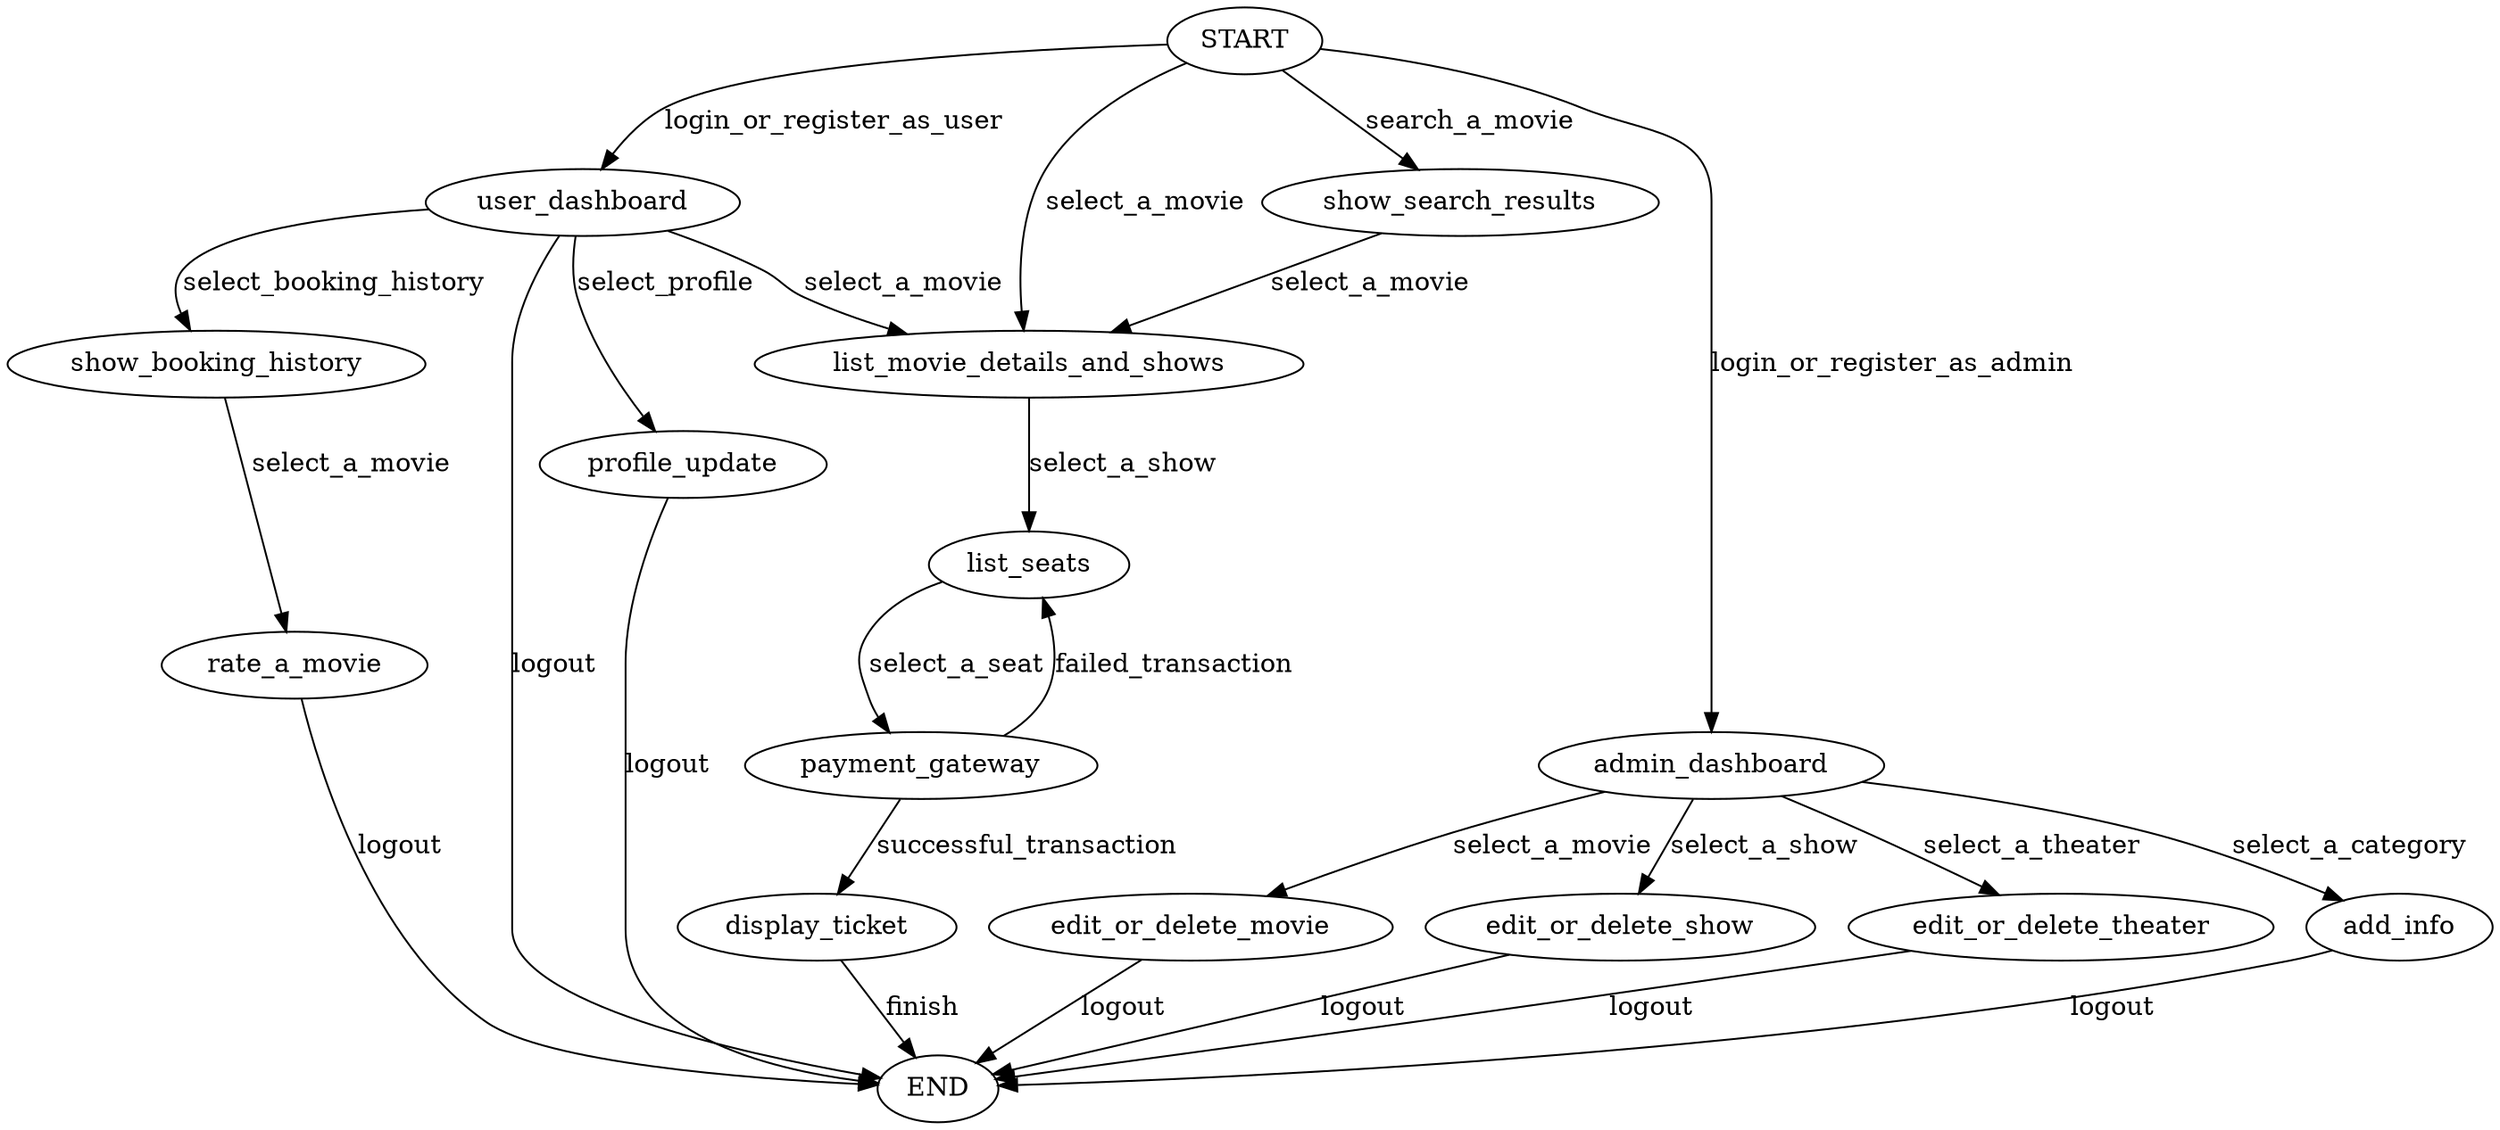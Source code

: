 digraph G {

    START->user_dashboard [label="login_or_register_as_user"];
    START->list_movie_details_and_shows[label="select_a_movie"];
    list_movie_details_and_shows->list_seats[label="select_a_show"];
    list_seats->payment_gateway[label="select_a_seat"];
	payment_gateway->list_seats[label="failed_transaction"];
	payment_gateway->display_ticket[label="successful_transaction"];
    display_ticket->END[label="finish"];
	
	user_dashboard->list_movie_details_and_shows[label="select_a_movie"];

    user_dashboard->profile_update[label="select_profile"];
    user_dashboard->show_booking_history[label="select_booking_history"];  
    show_booking_history->rate_a_movie[label="select_a_movie"];

    START->show_search_results[label="search_a_movie"];
    show_search_results->list_movie_details_and_shows[label="select_a_movie"];
 	rate_a_movie->END[label="logout"];
 	profile_update->END[label="logout"];
    user_dashboard->END[label="logout"];

//admin

	START->admin_dashboard[label="login_or_register_as_admin"];
	admin_dashboard->edit_or_delete_movie[label="select_a_movie"];
	admin_dashboard->edit_or_delete_show[label="select_a_show"];
	admin_dashboard->edit_or_delete_theater[label="select_a_theater"];
	admin_dashboard->add_info[label="select_a_category"];
	add_info->END[label="logout"];
	edit_or_delete_movie->END[label="logout"];
	edit_or_delete_show->END[label="logout"];
	edit_or_delete_theater->END[label="logout"];

}
